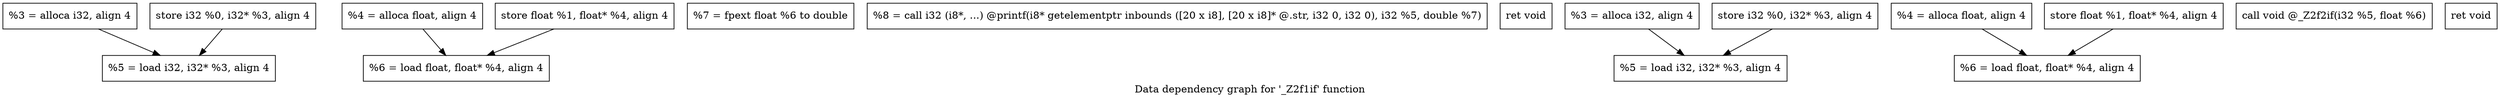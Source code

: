 digraph "Data dependency graph for '_Z2f1if' function" {
	label="Data dependency graph for '_Z2f1if' function";

	Node0x1334750 [shape=record,label="{  %3 = alloca i32, align 4}"];
	Node0x1334750 -> Node0x1334940;
	Node0x13347c0 [shape=record,label="{  %4 = alloca float, align 4}"];
	Node0x13347c0 -> Node0x13348a0;
	Node0x1334830 [shape=record,label="{  store i32 %0, i32* %3, align 4}"];
	Node0x1334830 -> Node0x1334940;
	Node0x13348d0 [shape=record,label="{  store float %1, float* %4, align 4}"];
	Node0x13348d0 -> Node0x13348a0;
	Node0x1334940 [shape=record,label="{  %5 = load i32, i32* %3, align 4}"];
	Node0x13348a0 [shape=record,label="{  %6 = load float, float* %4, align 4}"];
	Node0x1335cb0 [shape=record,label="{  %7 = fpext float %6 to double}"];
	Node0x1335d20 [shape=record,label="{  %8 = call i32 (i8*, ...) @printf(i8* getelementptr inbounds ([20 x i8], [20 x i8]* @.str, i32 0, i32 0), i32 %5, double %7)}"];
	Node0x1335d90 [shape=record,label="{  ret void}"];
	Node0x1335b80 [shape=record,label="{  %3 = alloca i32, align 4}"];
	Node0x1335b80 -> Node0x1336030;
	Node0x1335ee0 [shape=record,label="{  %4 = alloca float, align 4}"];
	Node0x1335ee0 -> Node0x13372d0;
	Node0x1335f50 [shape=record,label="{  store i32 %0, i32* %3, align 4}"];
	Node0x1335f50 -> Node0x1336030;
	Node0x1335fc0 [shape=record,label="{  store float %1, float* %4, align 4}"];
	Node0x1335fc0 -> Node0x13372d0;
	Node0x1336030 [shape=record,label="{  %5 = load i32, i32* %3, align 4}"];
	Node0x13372d0 [shape=record,label="{  %6 = load float, float* %4, align 4}"];
	Node0x1337380 [shape=record,label="{  call void @_Z2f2if(i32 %5, float %6)}"];
	Node0x13373f0 [shape=record,label="{  ret void}"];
}
